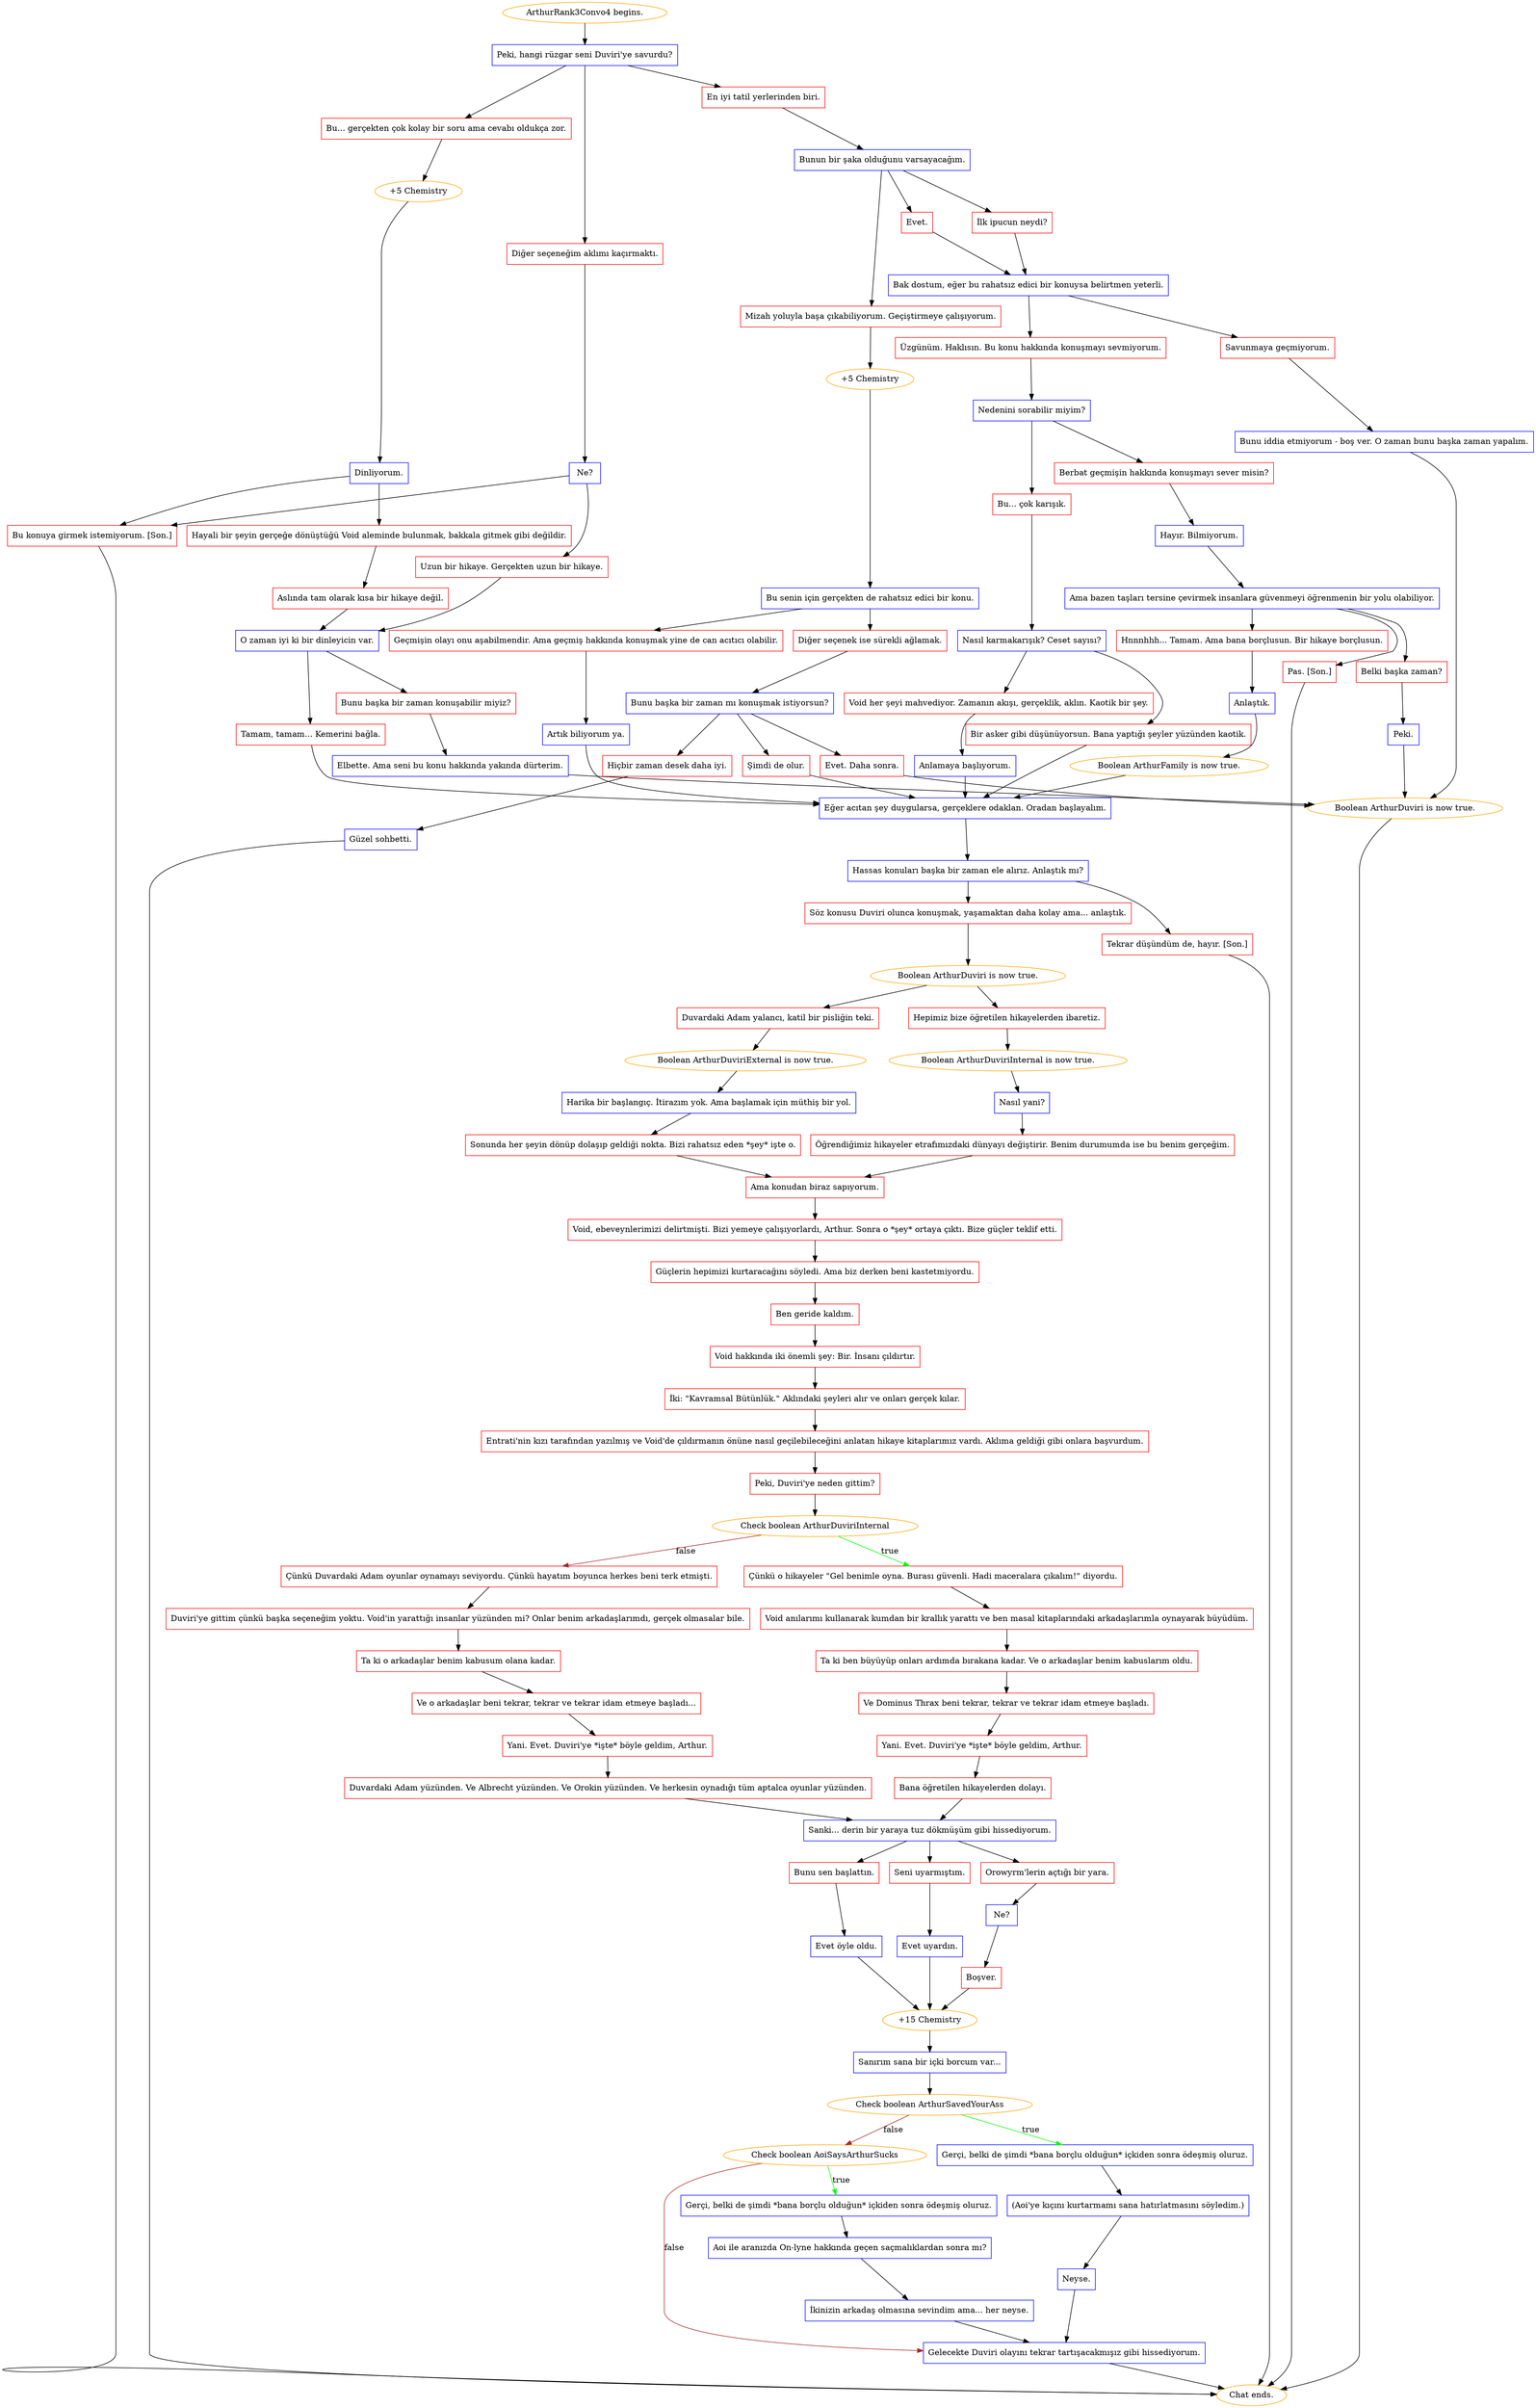 digraph {
	"ArthurRank3Convo4 begins." [color=orange];
		"ArthurRank3Convo4 begins." -> j1327780515;
	j1327780515 [label="Peki, hangi rüzgar seni Duviri'ye savurdu?",shape=box,color=blue];
		j1327780515 -> j2457453279;
		j1327780515 -> j2269926307;
		j1327780515 -> j3145436419;
	j2457453279 [label="Bu... gerçekten çok kolay bir soru ama cevabı oldukça zor.",shape=box,color=red];
		j2457453279 -> j4273063781;
	j2269926307 [label="Diğer seçeneğim aklımı kaçırmaktı.",shape=box,color=red];
		j2269926307 -> j840583496;
	j3145436419 [label="En iyi tatil yerlerinden biri.",shape=box,color=red];
		j3145436419 -> j1329961060;
	j4273063781 [label="+5 Chemistry",color=orange];
		j4273063781 -> j497757254;
	j840583496 [label="Ne?",shape=box,color=blue];
		j840583496 -> j4273800979;
		j840583496 -> j4058615484;
	j1329961060 [label="Bunun bir şaka olduğunu varsayacağım.",shape=box,color=blue];
		j1329961060 -> j2306629612;
		j1329961060 -> j3711983048;
		j1329961060 -> j2013300005;
	j497757254 [label="Dinliyorum.",shape=box,color=blue];
		j497757254 -> j1168705916;
		j497757254 -> j4058615484;
	j4273800979 [label="Uzun bir hikaye. Gerçekten uzun bir hikaye.",shape=box,color=red];
		j4273800979 -> j2393621770;
	j4058615484 [label="Bu konuya girmek istemiyorum. [Son.]",shape=box,color=red];
		j4058615484 -> "Chat ends.";
	j2306629612 [label="Mizah yoluyla başa çıkabiliyorum. Geçiştirmeye çalışıyorum.",shape=box,color=red];
		j2306629612 -> j1272819733;
	j3711983048 [label="Evet.",shape=box,color=red];
		j3711983048 -> j1462040066;
	j2013300005 [label="İlk ipucun neydi?",shape=box,color=red];
		j2013300005 -> j1462040066;
	j1168705916 [label="Hayali bir şeyin gerçeğe dönüştüğü Void aleminde bulunmak, bakkala gitmek gibi değildir.",shape=box,color=red];
		j1168705916 -> j63832684;
	j2393621770 [label="O zaman iyi ki bir dinleyicin var.",shape=box,color=blue];
		j2393621770 -> j4267393293;
		j2393621770 -> j1691717610;
	"Chat ends." [color=orange];
	j1272819733 [label="+5 Chemistry",color=orange];
		j1272819733 -> j3474721932;
	j1462040066 [label="Bak dostum, eğer bu rahatsız edici bir konuysa belirtmen yeterli.",shape=box,color=blue];
		j1462040066 -> j130509433;
		j1462040066 -> j4236496422;
	j63832684 [label="Aslında tam olarak kısa bir hikaye değil.",shape=box,color=red];
		j63832684 -> j2393621770;
	j4267393293 [label="Tamam, tamam... Kemerini bağla.",shape=box,color=red];
		j4267393293 -> j1747945175;
	j1691717610 [label="Bunu başka bir zaman konuşabilir miyiz?",shape=box,color=red];
		j1691717610 -> j1974710264;
	j3474721932 [label="Bu senin için gerçekten de rahatsız edici bir konu.",shape=box,color=blue];
		j3474721932 -> j723928994;
		j3474721932 -> j3144182811;
	j130509433 [label="Üzgünüm. Haklısın. Bu konu hakkında konuşmayı sevmiyorum.",shape=box,color=red];
		j130509433 -> j3786640149;
	j4236496422 [label="Savunmaya geçmiyorum.",shape=box,color=red];
		j4236496422 -> j455563455;
	j1747945175 [label="Eğer acıtan şey duygularsa, gerçeklere odaklan. Oradan başlayalım.",shape=box,color=blue];
		j1747945175 -> j913829121;
	j1974710264 [label="Elbette. Ama seni bu konu hakkında yakında dürterim.",shape=box,color=blue];
		j1974710264 -> j1992354670;
	j723928994 [label="Geçmişin olayı onu aşabilmendir. Ama geçmiş hakkında konuşmak yine de can acıtıcı olabilir.",shape=box,color=red];
		j723928994 -> j2871150296;
	j3144182811 [label="Diğer seçenek ise sürekli ağlamak.",shape=box,color=red];
		j3144182811 -> j4109232465;
	j3786640149 [label="Nedenini sorabilir miyim?",shape=box,color=blue];
		j3786640149 -> j2595279929;
		j3786640149 -> j2180759106;
	j455563455 [label="Bunu iddia etmiyorum - boş ver. O zaman bunu başka zaman yapalım.",shape=box,color=blue];
		j455563455 -> j1992354670;
	j913829121 [label="Hassas konuları başka bir zaman ele alırız. Anlaştık mı?",shape=box,color=blue];
		j913829121 -> j2469064322;
		j913829121 -> j2255078584;
	j1992354670 [label="Boolean ArthurDuviri is now true.",color=orange];
		j1992354670 -> "Chat ends.";
	j2871150296 [label="Artık biliyorum ya.",shape=box,color=blue];
		j2871150296 -> j1747945175;
	j4109232465 [label="Bunu başka bir zaman mı konuşmak istiyorsun?",shape=box,color=blue];
		j4109232465 -> j3957926302;
		j4109232465 -> j257982495;
		j4109232465 -> j322103839;
	j2595279929 [label="Bu... çok karışık.",shape=box,color=red];
		j2595279929 -> j2752713969;
	j2180759106 [label="Berbat geçmişin hakkında konuşmayı sever misin?",shape=box,color=red];
		j2180759106 -> j3430183145;
	j2469064322 [label="Söz konusu Duviri olunca konuşmak, yaşamaktan daha kolay ama... anlaştık.",shape=box,color=red];
		j2469064322 -> j2288046648;
	j2255078584 [label="Tekrar düşündüm de, hayır. [Son.]",shape=box,color=red];
		j2255078584 -> "Chat ends.";
	j3957926302 [label="Şimdi de olur.",shape=box,color=red];
		j3957926302 -> j1747945175;
	j257982495 [label="Evet. Daha sonra.",shape=box,color=red];
		j257982495 -> j1992354670;
	j322103839 [label="Hiçbir zaman desek daha iyi.",shape=box,color=red];
		j322103839 -> j2174691331;
	j2752713969 [label="Nasıl karmakarışık? Ceset sayısı?",shape=box,color=blue];
		j2752713969 -> j589278860;
		j2752713969 -> j3164755983;
	j3430183145 [label="Hayır. Bilmiyorum.",shape=box,color=blue];
		j3430183145 -> j395146046;
	j2288046648 [label="Boolean ArthurDuviri is now true.",color=orange];
		j2288046648 -> j24825120;
		j2288046648 -> j481819129;
	j2174691331 [label="Güzel sohbetti.",shape=box,color=blue];
		j2174691331 -> "Chat ends.";
	j589278860 [label="Void her şeyi mahvediyor. Zamanın akışı, gerçeklik, aklın. Kaotik bir şey.",shape=box,color=red];
		j589278860 -> j1542226872;
	j3164755983 [label="Bir asker gibi düşünüyorsun. Bana yaptığı şeyler yüzünden kaotik.",shape=box,color=red];
		j3164755983 -> j1747945175;
	j395146046 [label="Ama bazen taşları tersine çevirmek insanlara güvenmeyi öğrenmenin bir yolu olabiliyor.",shape=box,color=blue];
		j395146046 -> j1995872353;
		j395146046 -> j2113764378;
		j395146046 -> j1468865144;
	j24825120 [label="Hepimiz bize öğretilen hikayelerden ibaretiz.",shape=box,color=red];
		j24825120 -> j4192429912;
	j481819129 [label="Duvardaki Adam yalancı, katil bir pisliğin teki.",shape=box,color=red];
		j481819129 -> j1703713218;
	j1542226872 [label="Anlamaya başlıyorum.",shape=box,color=blue];
		j1542226872 -> j1747945175;
	j1995872353 [label="Hnnnhhh... Tamam. Ama bana borçlusun. Bir hikaye borçlusun.",shape=box,color=red];
		j1995872353 -> j2591957659;
	j2113764378 [label="Belki başka zaman?",shape=box,color=red];
		j2113764378 -> j798449744;
	j1468865144 [label="Pas. [Son.]",shape=box,color=red];
		j1468865144 -> "Chat ends.";
	j4192429912 [label="Boolean ArthurDuviriInternal is now true.",color=orange];
		j4192429912 -> j231998802;
	j1703713218 [label="Boolean ArthurDuviriExternal is now true.",color=orange];
		j1703713218 -> j1109347403;
	j2591957659 [label="Anlaştık.",shape=box,color=blue];
		j2591957659 -> j4066835804;
	j798449744 [label="Peki.",shape=box,color=blue];
		j798449744 -> j1992354670;
	j231998802 [label="Nasıl yani?",shape=box,color=blue];
		j231998802 -> j3131245264;
	j1109347403 [label="Harika bir başlangıç. İtirazım yok. Ama başlamak için müthiş bir yol.",shape=box,color=blue];
		j1109347403 -> j4168888013;
	j4066835804 [label="Boolean ArthurFamily is now true.",color=orange];
		j4066835804 -> j1747945175;
	j3131245264 [label="Öğrendiğimiz hikayeler etrafımızdaki dünyayı değiştirir. Benim durumumda ise bu benim gerçeğim.",shape=box,color=red];
		j3131245264 -> j2919446526;
	j4168888013 [label="Sonunda her şeyin dönüp dolaşıp geldiği nokta. Bizi rahatsız eden *şey* işte o.",shape=box,color=red];
		j4168888013 -> j2919446526;
	j2919446526 [label="Ama konudan biraz sapıyorum.",shape=box,color=red];
		j2919446526 -> j3921791054;
	j3921791054 [label="Void, ebeveynlerimizi delirtmişti. Bizi yemeye çalışıyorlardı, Arthur. Sonra o *şey* ortaya çıktı. Bize güçler teklif etti.",shape=box,color=red];
		j3921791054 -> j999124670;
	j999124670 [label="Güçlerin hepimizi kurtaracağını söyledi. Ama biz derken beni kastetmiyordu.",shape=box,color=red];
		j999124670 -> j3955301200;
	j3955301200 [label="Ben geride kaldım.",shape=box,color=red];
		j3955301200 -> j1108775910;
	j1108775910 [label="Void hakkında iki önemli şey: Bir. İnsanı çıldırtır.",shape=box,color=red];
		j1108775910 -> j2099107638;
	j2099107638 [label="İki: \"Kavramsal Bütünlük.\" Aklındaki şeyleri alır ve onları gerçek kılar.",shape=box,color=red];
		j2099107638 -> j1949324464;
	j1949324464 [label="Entrati'nin kızı tarafından yazılmış ve Void'de çıldırmanın önüne nasıl geçilebileceğini anlatan hikaye kitaplarımız vardı. Aklıma geldiği gibi onlara başvurdum.",shape=box,color=red];
		j1949324464 -> j3309827176;
	j3309827176 [label="Peki, Duviri'ye neden gittim?",shape=box,color=red];
		j3309827176 -> j3129190836;
	j3129190836 [label="Check boolean ArthurDuviriInternal",color=orange];
		j3129190836 -> j335481752 [label=true,color=green];
		j3129190836 -> j2262622 [label=false,color=brown];
	j335481752 [label="Çünkü o hikayeler \"Gel benimle oyna. Burası güvenli. Hadi maceralara çıkalım!\" diyordu.",shape=box,color=red];
		j335481752 -> j2413594578;
	j2262622 [label="Çünkü Duvardaki Adam oyunlar oynamayı seviyordu. Çünkü hayatım boyunca herkes beni terk etmişti.",shape=box,color=red];
		j2262622 -> j1893717841;
	j2413594578 [label="Void anılarımı kullanarak kumdan bir krallık yarattı ve ben masal kitaplarındaki arkadaşlarımla oynayarak büyüdüm.",shape=box,color=red];
		j2413594578 -> j1018203410;
	j1893717841 [label="Duviri'ye gittim çünkü başka seçeneğim yoktu. Void'in yarattığı insanlar yüzünden mi? Onlar benim arkadaşlarımdı, gerçek olmasalar bile.",shape=box,color=red];
		j1893717841 -> j2704907524;
	j1018203410 [label="Ta ki ben büyüyüp onları ardımda bırakana kadar. Ve o arkadaşlar benim kabuslarım oldu.",shape=box,color=red];
		j1018203410 -> j1553996172;
	j2704907524 [label="Ta ki o arkadaşlar benim kabusum olana kadar.",shape=box,color=red];
		j2704907524 -> j995884668;
	j1553996172 [label="Ve Dominus Thrax beni tekrar, tekrar ve tekrar idam etmeye başladı.",shape=box,color=red];
		j1553996172 -> j1072691944;
	j995884668 [label="Ve o arkadaşlar beni tekrar, tekrar ve tekrar idam etmeye başladı...",shape=box,color=red];
		j995884668 -> j3897753583;
	j1072691944 [label="Yani. Evet. Duviri'ye *işte* böyle geldim, Arthur.",shape=box,color=red];
		j1072691944 -> j2347525945;
	j3897753583 [label="Yani. Evet. Duviri'ye *işte* böyle geldim, Arthur.",shape=box,color=red];
		j3897753583 -> j1270237697;
	j2347525945 [label="Bana öğretilen hikayelerden dolayı.",shape=box,color=red];
		j2347525945 -> j2406502930;
	j1270237697 [label="Duvardaki Adam yüzünden. Ve Albrecht yüzünden. Ve Orokin yüzünden. Ve herkesin oynadığı tüm aptalca oyunlar yüzünden.",shape=box,color=red];
		j1270237697 -> j2406502930;
	j2406502930 [label="Sanki... derin bir yaraya tuz dökmüşüm gibi hissediyorum.",shape=box,color=blue];
		j2406502930 -> j1531119237;
		j2406502930 -> j2281528944;
		j2406502930 -> j40098592;
	j1531119237 [label="Orowyrm'lerin açtığı bir yara.",shape=box,color=red];
		j1531119237 -> j3875033839;
	j2281528944 [label="Bunu sen başlattın.",shape=box,color=red];
		j2281528944 -> j2978396521;
	j40098592 [label="Seni uyarmıştım.",shape=box,color=red];
		j40098592 -> j3813646021;
	j3875033839 [label="Ne?",shape=box,color=blue];
		j3875033839 -> j1808386587;
	j2978396521 [label="Evet öyle oldu.",shape=box,color=blue];
		j2978396521 -> j701631111;
	j3813646021 [label="Evet uyardın.",shape=box,color=blue];
		j3813646021 -> j701631111;
	j1808386587 [label="Boşver.",shape=box,color=red];
		j1808386587 -> j701631111;
	j701631111 [label="+15 Chemistry",color=orange];
		j701631111 -> j2999185091;
	j2999185091 [label="Sanırım sana bir içki borcum var...",shape=box,color=blue];
		j2999185091 -> j3425600581;
	j3425600581 [label="Check boolean ArthurSavedYourAss",color=orange];
		j3425600581 -> j2564017664 [label=true,color=green];
		j3425600581 -> j75274710 [label=false,color=brown];
	j2564017664 [label="Gerçi, belki de şimdi *bana borçlu olduğun* içkiden sonra ödeşmiş oluruz.",shape=box,color=blue];
		j2564017664 -> j1652498601;
	j75274710 [label="Check boolean AoiSaysArthurSucks",color=orange];
		j75274710 -> j780741446 [label=true,color=green];
		j75274710 -> j1758270384 [label=false,color=brown];
	j1652498601 [label="(Aoi'ye kıçını kurtarmamı sana hatırlatmasını söyledim.)",shape=box,color=blue];
		j1652498601 -> j3142634729;
	j780741446 [label="Gerçi, belki de şimdi *bana borçlu olduğun* içkiden sonra ödeşmiş oluruz.",shape=box,color=blue];
		j780741446 -> j3064281468;
	j1758270384 [label="Gelecekte Duviri olayını tekrar tartışacakmışız gibi hissediyorum.",shape=box,color=blue];
		j1758270384 -> "Chat ends.";
	j3142634729 [label="Neyse.",shape=box,color=blue];
		j3142634729 -> j1758270384;
	j3064281468 [label="Aoi ile aranızda On-lyne hakkında geçen saçmalıklardan sonra mı?",shape=box,color=blue];
		j3064281468 -> j873827921;
	j873827921 [label="İkinizin arkadaş olmasına sevindim ama... her neyse.",shape=box,color=blue];
		j873827921 -> j1758270384;
}